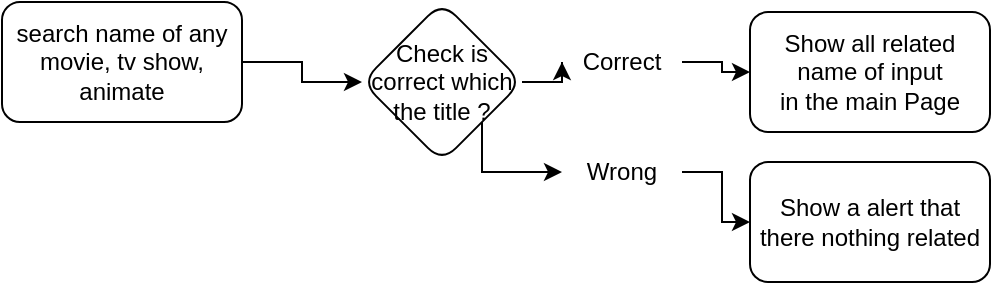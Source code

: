 <mxfile version="20.6.0" type="github">
  <diagram id="C5RBs43oDa-KdzZeNtuy" name="Page-1">
    <mxGraphModel dx="755" dy="400" grid="1" gridSize="10" guides="1" tooltips="1" connect="1" arrows="1" fold="1" page="1" pageScale="1" pageWidth="827" pageHeight="1169" math="0" shadow="0">
      <root>
        <mxCell id="WIyWlLk6GJQsqaUBKTNV-0" />
        <mxCell id="WIyWlLk6GJQsqaUBKTNV-1" parent="WIyWlLk6GJQsqaUBKTNV-0" />
        <mxCell id="B3QiQTXbQmTzXa6q-jlU-16" style="edgeStyle=orthogonalEdgeStyle;rounded=0;orthogonalLoop=1;jettySize=auto;html=1;entryX=0;entryY=0.5;entryDx=0;entryDy=0;" edge="1" parent="WIyWlLk6GJQsqaUBKTNV-1" source="B3QiQTXbQmTzXa6q-jlU-0" target="B3QiQTXbQmTzXa6q-jlU-1">
          <mxGeometry relative="1" as="geometry" />
        </mxCell>
        <mxCell id="B3QiQTXbQmTzXa6q-jlU-0" value="search name of any movie, tv show, animate" style="rounded=1;whiteSpace=wrap;html=1;" vertex="1" parent="WIyWlLk6GJQsqaUBKTNV-1">
          <mxGeometry x="40" y="20" width="120" height="60" as="geometry" />
        </mxCell>
        <mxCell id="B3QiQTXbQmTzXa6q-jlU-8" value="" style="edgeStyle=orthogonalEdgeStyle;rounded=0;orthogonalLoop=1;jettySize=auto;html=1;startArrow=none;" edge="1" parent="WIyWlLk6GJQsqaUBKTNV-1" source="B3QiQTXbQmTzXa6q-jlU-9" target="B3QiQTXbQmTzXa6q-jlU-7">
          <mxGeometry relative="1" as="geometry" />
        </mxCell>
        <mxCell id="B3QiQTXbQmTzXa6q-jlU-11" value="" style="edgeStyle=orthogonalEdgeStyle;rounded=0;orthogonalLoop=1;jettySize=auto;html=1;" edge="1" parent="WIyWlLk6GJQsqaUBKTNV-1" source="B3QiQTXbQmTzXa6q-jlU-1" target="B3QiQTXbQmTzXa6q-jlU-9">
          <mxGeometry relative="1" as="geometry" />
        </mxCell>
        <mxCell id="B3QiQTXbQmTzXa6q-jlU-14" style="edgeStyle=orthogonalEdgeStyle;rounded=0;orthogonalLoop=1;jettySize=auto;html=1;" edge="1" parent="WIyWlLk6GJQsqaUBKTNV-1" source="B3QiQTXbQmTzXa6q-jlU-1" target="B3QiQTXbQmTzXa6q-jlU-12">
          <mxGeometry relative="1" as="geometry">
            <Array as="points">
              <mxPoint x="280" y="60" />
              <mxPoint x="280" y="105" />
            </Array>
          </mxGeometry>
        </mxCell>
        <mxCell id="B3QiQTXbQmTzXa6q-jlU-1" value="Check is correct which the title ?" style="rhombus;whiteSpace=wrap;html=1;rounded=1;" vertex="1" parent="WIyWlLk6GJQsqaUBKTNV-1">
          <mxGeometry x="220" y="20" width="80" height="80" as="geometry" />
        </mxCell>
        <mxCell id="B3QiQTXbQmTzXa6q-jlU-7" value="Show all related name of input&lt;br&gt;in the main Page" style="whiteSpace=wrap;html=1;rounded=1;" vertex="1" parent="WIyWlLk6GJQsqaUBKTNV-1">
          <mxGeometry x="414" y="25" width="120" height="60" as="geometry" />
        </mxCell>
        <mxCell id="B3QiQTXbQmTzXa6q-jlU-9" value="Correct" style="text;html=1;strokeColor=none;fillColor=none;align=center;verticalAlign=middle;whiteSpace=wrap;rounded=0;" vertex="1" parent="WIyWlLk6GJQsqaUBKTNV-1">
          <mxGeometry x="320" y="35" width="60" height="30" as="geometry" />
        </mxCell>
        <mxCell id="B3QiQTXbQmTzXa6q-jlU-10" value="" style="edgeStyle=orthogonalEdgeStyle;rounded=0;orthogonalLoop=1;jettySize=auto;html=1;endArrow=none;" edge="1" parent="WIyWlLk6GJQsqaUBKTNV-1" source="B3QiQTXbQmTzXa6q-jlU-1" target="B3QiQTXbQmTzXa6q-jlU-9">
          <mxGeometry relative="1" as="geometry">
            <mxPoint x="270" y="60.0" as="sourcePoint" />
            <mxPoint x="360" y="40.0" as="targetPoint" />
          </mxGeometry>
        </mxCell>
        <mxCell id="B3QiQTXbQmTzXa6q-jlU-15" style="edgeStyle=orthogonalEdgeStyle;rounded=0;orthogonalLoop=1;jettySize=auto;html=1;entryX=0;entryY=0.5;entryDx=0;entryDy=0;" edge="1" parent="WIyWlLk6GJQsqaUBKTNV-1" source="B3QiQTXbQmTzXa6q-jlU-12" target="B3QiQTXbQmTzXa6q-jlU-13">
          <mxGeometry relative="1" as="geometry" />
        </mxCell>
        <mxCell id="B3QiQTXbQmTzXa6q-jlU-12" value="Wrong" style="text;html=1;strokeColor=none;fillColor=none;align=center;verticalAlign=middle;whiteSpace=wrap;rounded=0;" vertex="1" parent="WIyWlLk6GJQsqaUBKTNV-1">
          <mxGeometry x="320" y="90" width="60" height="30" as="geometry" />
        </mxCell>
        <mxCell id="B3QiQTXbQmTzXa6q-jlU-13" value="Show a alert that there nothing related" style="whiteSpace=wrap;html=1;rounded=1;" vertex="1" parent="WIyWlLk6GJQsqaUBKTNV-1">
          <mxGeometry x="414" y="100" width="120" height="60" as="geometry" />
        </mxCell>
      </root>
    </mxGraphModel>
  </diagram>
</mxfile>
